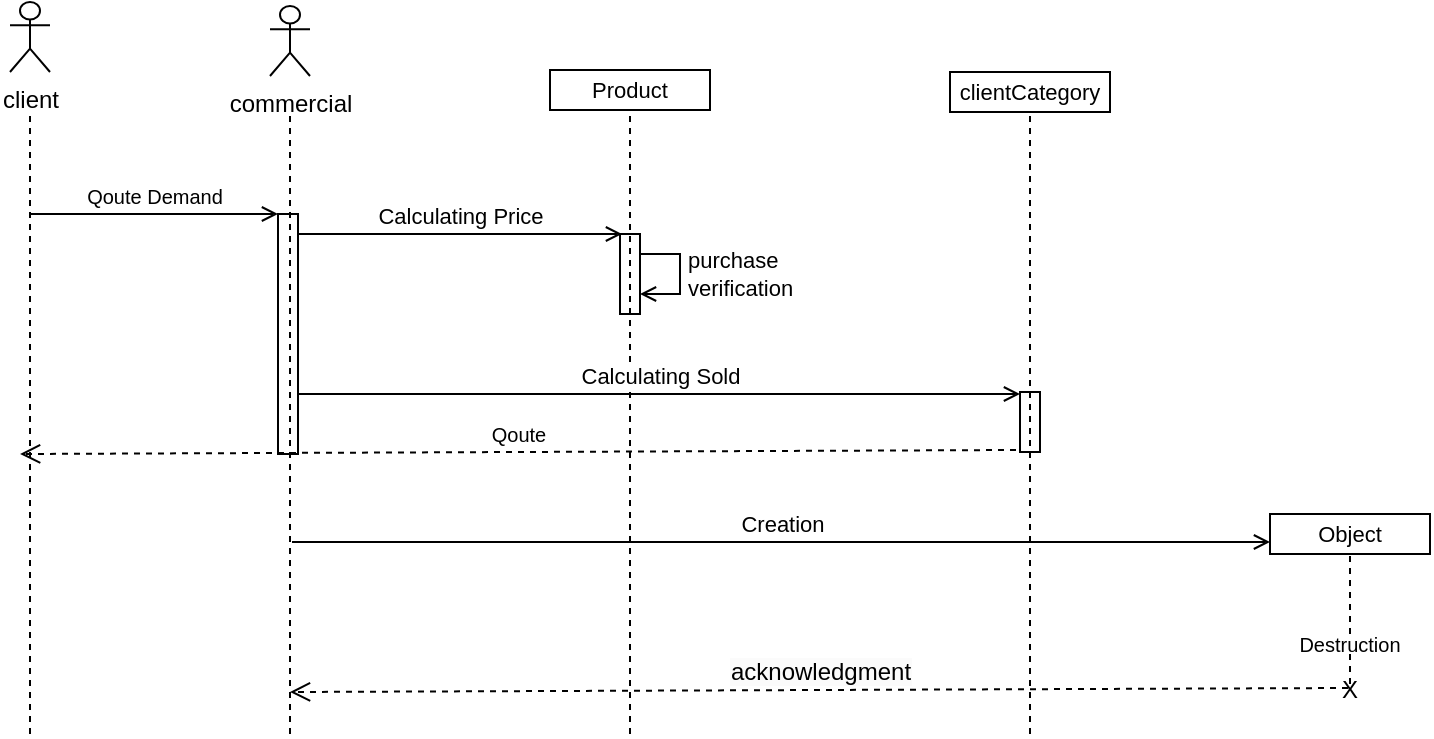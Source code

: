 <mxfile version="25.0.2">
  <diagram name="Page-1" id="ktTZWYVBOJoEcbeJuFbN">
    <mxGraphModel dx="284" dy="183" grid="1" gridSize="10" guides="1" tooltips="1" connect="1" arrows="1" fold="1" page="1" pageScale="1" pageWidth="850" pageHeight="1100" math="0" shadow="0">
      <root>
        <mxCell id="0" />
        <mxCell id="1" parent="0" />
        <mxCell id="jlV0nLB6JibqINSPaM5A-1" value="client" style="shape=umlActor;verticalLabelPosition=bottom;verticalAlign=top;html=1;" vertex="1" parent="1">
          <mxGeometry x="110" y="44" width="20" height="35" as="geometry" />
        </mxCell>
        <mxCell id="jlV0nLB6JibqINSPaM5A-2" value="commercial" style="shape=umlActor;verticalLabelPosition=bottom;verticalAlign=top;html=1;" vertex="1" parent="1">
          <mxGeometry x="240" y="46" width="20" height="35" as="geometry" />
        </mxCell>
        <mxCell id="jlV0nLB6JibqINSPaM5A-3" value="&lt;span style=&quot;font-size: 11px;&quot;&gt;Product&lt;/span&gt;" style="rounded=0;whiteSpace=wrap;html=1;align=center;fillColor=none;" vertex="1" parent="1">
          <mxGeometry x="380" y="78" width="80" height="20" as="geometry" />
        </mxCell>
        <mxCell id="jlV0nLB6JibqINSPaM5A-4" value="&lt;span style=&quot;font-size: 11px;&quot;&gt;clientCategory&lt;/span&gt;" style="rounded=0;whiteSpace=wrap;html=1;align=center;fillColor=none;" vertex="1" parent="1">
          <mxGeometry x="580" y="79" width="80" height="20" as="geometry" />
        </mxCell>
        <mxCell id="jlV0nLB6JibqINSPaM5A-5" value="" style="endArrow=none;endSize=7;html=1;rounded=0;dashed=1;endFill=0;" edge="1" parent="1">
          <mxGeometry width="160" relative="1" as="geometry">
            <mxPoint x="120" y="410" as="sourcePoint" />
            <mxPoint x="120" y="100" as="targetPoint" />
          </mxGeometry>
        </mxCell>
        <mxCell id="jlV0nLB6JibqINSPaM5A-6" value="" style="endArrow=none;endSize=7;html=1;rounded=0;dashed=1;endFill=0;" edge="1" parent="1">
          <mxGeometry width="160" relative="1" as="geometry">
            <mxPoint x="250" y="410" as="sourcePoint" />
            <mxPoint x="250" y="100" as="targetPoint" />
          </mxGeometry>
        </mxCell>
        <mxCell id="jlV0nLB6JibqINSPaM5A-13" value="" style="rounded=0;whiteSpace=wrap;html=1;fillColor=none;connectable=0;" vertex="1" parent="1">
          <mxGeometry x="244" y="150" width="10" height="120" as="geometry" />
        </mxCell>
        <mxCell id="jlV0nLB6JibqINSPaM5A-15" value="&lt;br&gt;&lt;div&gt;&lt;font size=&quot;1&quot;&gt;Qoute Demand&lt;/font&gt;&lt;/div&gt;" style="html=1;verticalAlign=bottom;endArrow=open;curved=0;rounded=0;endFill=0;" edge="1" parent="1">
          <mxGeometry relative="1" as="geometry">
            <mxPoint x="120" y="150" as="sourcePoint" />
            <mxPoint x="244" y="150" as="targetPoint" />
          </mxGeometry>
        </mxCell>
        <mxCell id="jlV0nLB6JibqINSPaM5A-16" value="" style="endArrow=none;endSize=7;html=1;rounded=0;dashed=1;endFill=0;" edge="1" parent="1">
          <mxGeometry width="160" relative="1" as="geometry">
            <mxPoint x="420" y="410" as="sourcePoint" />
            <mxPoint x="420" y="100" as="targetPoint" />
          </mxGeometry>
        </mxCell>
        <mxCell id="jlV0nLB6JibqINSPaM5A-17" value="" style="rounded=0;whiteSpace=wrap;html=1;fillColor=none;connectable=0;" vertex="1" parent="1">
          <mxGeometry x="415" y="160" width="10" height="40" as="geometry" />
        </mxCell>
        <mxCell id="jlV0nLB6JibqINSPaM5A-18" value="Calculating Price" style="html=1;verticalAlign=bottom;endArrow=open;curved=0;rounded=0;endFill=0;anchorPointDirection=1;" edge="1" parent="1">
          <mxGeometry relative="1" as="geometry">
            <mxPoint x="254" y="160" as="sourcePoint" />
            <mxPoint x="416" y="160" as="targetPoint" />
          </mxGeometry>
        </mxCell>
        <mxCell id="jlV0nLB6JibqINSPaM5A-19" value="" style="html=1;points=[[0,0,0,0,5],[0,1,0,0,-5],[1,0,0,0,5],[1,1,0,0,-5]];perimeter=orthogonalPerimeter;outlineConnect=0;targetShapes=umlLifeline;portConstraint=eastwest;newEdgeStyle={&quot;curved&quot;:0,&quot;rounded&quot;:0};fillColor=none;connectable=0;" vertex="1" parent="1">
          <mxGeometry x="615" y="239" width="10" height="30" as="geometry" />
        </mxCell>
        <mxCell id="jlV0nLB6JibqINSPaM5A-20" value="purchase&amp;nbsp;&lt;div&gt;verification&lt;/div&gt;" style="html=1;align=left;spacingLeft=2;endArrow=open;rounded=0;edgeStyle=orthogonalEdgeStyle;curved=0;rounded=0;endFill=0;" edge="1" parent="1">
          <mxGeometry relative="1" as="geometry">
            <mxPoint x="425" y="170" as="sourcePoint" />
            <Array as="points">
              <mxPoint x="445" y="170" />
              <mxPoint x="445" y="190" />
            </Array>
            <mxPoint x="425" y="190" as="targetPoint" />
          </mxGeometry>
        </mxCell>
        <mxCell id="jlV0nLB6JibqINSPaM5A-22" value="" style="endArrow=none;endSize=7;html=1;rounded=0;dashed=1;endFill=0;" edge="1" parent="1">
          <mxGeometry width="160" relative="1" as="geometry">
            <mxPoint x="620" y="410" as="sourcePoint" />
            <mxPoint x="620" y="100" as="targetPoint" />
          </mxGeometry>
        </mxCell>
        <mxCell id="jlV0nLB6JibqINSPaM5A-24" value="Calculating Sold" style="html=1;verticalAlign=bottom;endArrow=open;curved=0;rounded=0;endFill=0;anchorPointDirection=1;" edge="1" parent="1">
          <mxGeometry relative="1" as="geometry">
            <mxPoint x="254" y="240" as="sourcePoint" />
            <mxPoint x="615" y="240" as="targetPoint" />
          </mxGeometry>
        </mxCell>
        <mxCell id="jlV0nLB6JibqINSPaM5A-25" value="&lt;font size=&quot;1&quot;&gt;Qoute&lt;/font&gt;" style="html=1;verticalAlign=bottom;endArrow=open;dashed=1;endSize=8;curved=0;rounded=0;exitX=0;exitY=1;exitDx=0;exitDy=-5;" edge="1" parent="1">
          <mxGeometry relative="1" as="geometry">
            <mxPoint x="115.039" y="270" as="targetPoint" />
            <mxPoint x="613" y="268" as="sourcePoint" />
          </mxGeometry>
        </mxCell>
        <mxCell id="jlV0nLB6JibqINSPaM5A-26" value="Creation" style="html=1;verticalAlign=bottom;endArrow=open;curved=0;rounded=0;endFill=0;anchorPointDirection=1;" edge="1" parent="1">
          <mxGeometry relative="1" as="geometry">
            <mxPoint x="251" y="314" as="sourcePoint" />
            <mxPoint x="740" y="314" as="targetPoint" />
          </mxGeometry>
        </mxCell>
        <mxCell id="jlV0nLB6JibqINSPaM5A-27" value="&lt;span style=&quot;font-size: 11px;&quot;&gt;Object&lt;/span&gt;" style="rounded=0;whiteSpace=wrap;html=1;align=center;fillColor=none;" vertex="1" parent="1">
          <mxGeometry x="740" y="300" width="80" height="20" as="geometry" />
        </mxCell>
        <mxCell id="jlV0nLB6JibqINSPaM5A-28" value="" style="endArrow=none;endSize=7;html=1;rounded=0;dashed=1;endFill=0;" edge="1" parent="1" source="jlV0nLB6JibqINSPaM5A-52">
          <mxGeometry width="160" relative="1" as="geometry">
            <mxPoint x="780" y="385" as="sourcePoint" />
            <mxPoint x="780" y="319" as="targetPoint" />
          </mxGeometry>
        </mxCell>
        <mxCell id="jlV0nLB6JibqINSPaM5A-50" value="X" style="text;html=1;align=center;verticalAlign=middle;whiteSpace=wrap;rounded=0;" vertex="1" parent="1">
          <mxGeometry x="770" y="383" width="20" height="10" as="geometry" />
        </mxCell>
        <mxCell id="jlV0nLB6JibqINSPaM5A-51" value="&lt;span style=&quot;font-size: 12px; text-align: left; text-wrap: wrap; background-color: rgb(251, 251, 251);&quot;&gt;acknowledgment&lt;/span&gt;" style="html=1;verticalAlign=bottom;endArrow=open;dashed=1;endSize=8;curved=0;rounded=0;exitX=0;exitY=1;exitDx=0;exitDy=-5;" edge="1" parent="1">
          <mxGeometry relative="1" as="geometry">
            <mxPoint x="250" y="389" as="targetPoint" />
            <mxPoint x="779" y="387" as="sourcePoint" />
          </mxGeometry>
        </mxCell>
        <mxCell id="jlV0nLB6JibqINSPaM5A-53" value="" style="endArrow=none;endSize=7;html=1;rounded=0;dashed=1;endFill=0;" edge="1" parent="1" target="jlV0nLB6JibqINSPaM5A-52">
          <mxGeometry width="160" relative="1" as="geometry">
            <mxPoint x="780" y="385" as="sourcePoint" />
            <mxPoint x="780" y="319" as="targetPoint" />
          </mxGeometry>
        </mxCell>
        <mxCell id="jlV0nLB6JibqINSPaM5A-52" value="&lt;font style=&quot;font-size: 10px;&quot;&gt;Destruction&lt;/font&gt;" style="text;html=1;align=center;verticalAlign=middle;whiteSpace=wrap;rounded=0;" vertex="1" parent="1">
          <mxGeometry x="750" y="360" width="60" height="10" as="geometry" />
        </mxCell>
      </root>
    </mxGraphModel>
  </diagram>
</mxfile>
